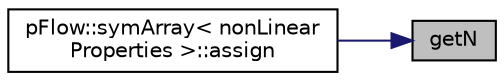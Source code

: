 digraph "getN"
{
 // LATEX_PDF_SIZE
  edge [fontname="Helvetica",fontsize="10",labelfontname="Helvetica",labelfontsize="10"];
  node [fontname="Helvetica",fontsize="10",shape=record];
  rankdir="RL";
  Node1 [label="getN",height=0.2,width=0.4,color="black", fillcolor="grey75", style="filled", fontcolor="black",tooltip=" "];
  Node1 -> Node2 [dir="back",color="midnightblue",fontsize="10",style="solid",fontname="Helvetica"];
  Node2 [label="pFlow::symArray\< nonLinear\lProperties \>::assign",height=0.2,width=0.4,color="black", fillcolor="white", style="filled",URL="$classpFlow_1_1symArray.html#ac49828e84b4c929c15c813500e280005",tooltip=" "];
}
